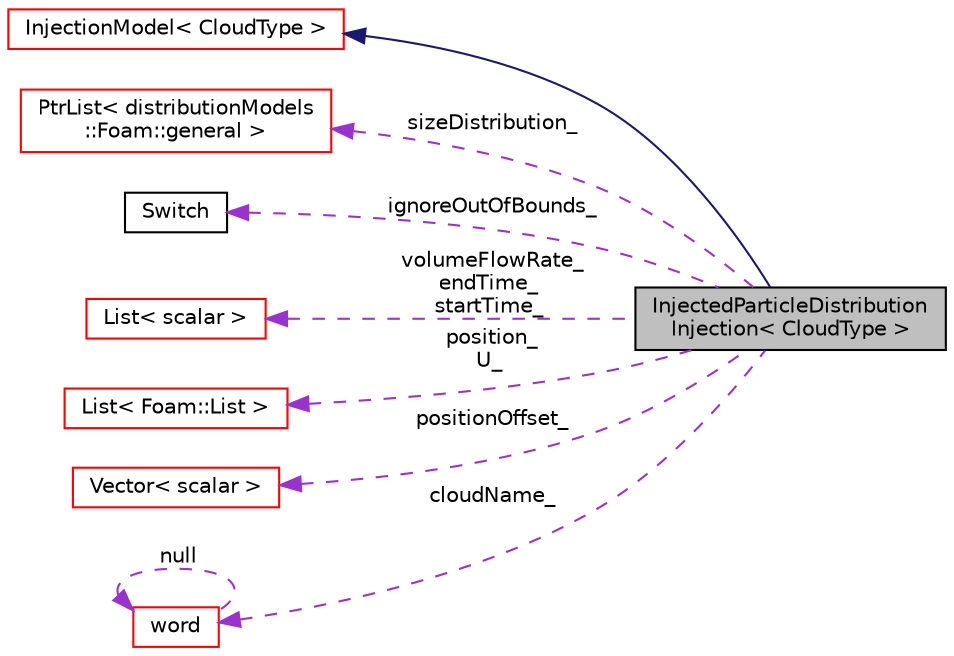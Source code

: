 digraph "InjectedParticleDistributionInjection&lt; CloudType &gt;"
{
  bgcolor="transparent";
  edge [fontname="Helvetica",fontsize="10",labelfontname="Helvetica",labelfontsize="10"];
  node [fontname="Helvetica",fontsize="10",shape=record];
  rankdir="LR";
  Node1 [label="InjectedParticleDistribution\lInjection\< CloudType \>",height=0.2,width=0.4,color="black", fillcolor="grey75", style="filled" fontcolor="black"];
  Node2 -> Node1 [dir="back",color="midnightblue",fontsize="10",style="solid",fontname="Helvetica"];
  Node2 [label="InjectionModel\< CloudType \>",height=0.2,width=0.4,color="red",URL="$classFoam_1_1InjectionModel.html",tooltip="Templated injection model class. "];
  Node3 -> Node1 [dir="back",color="darkorchid3",fontsize="10",style="dashed",label=" sizeDistribution_" ,fontname="Helvetica"];
  Node3 [label="PtrList\< distributionModels\l::Foam::general \>",height=0.2,width=0.4,color="red",URL="$classFoam_1_1PtrList.html"];
  Node4 -> Node1 [dir="back",color="darkorchid3",fontsize="10",style="dashed",label=" ignoreOutOfBounds_" ,fontname="Helvetica"];
  Node4 [label="Switch",height=0.2,width=0.4,color="black",URL="$classFoam_1_1Switch.html",tooltip="A simple wrapper around bool so that it can be read as a word: true/false, on/off, yes/no, y/n, t/f, or none. "];
  Node5 -> Node1 [dir="back",color="darkorchid3",fontsize="10",style="dashed",label=" volumeFlowRate_\nendTime_\nstartTime_" ,fontname="Helvetica"];
  Node5 [label="List\< scalar \>",height=0.2,width=0.4,color="red",URL="$classFoam_1_1List.html"];
  Node6 -> Node1 [dir="back",color="darkorchid3",fontsize="10",style="dashed",label=" position_\nU_" ,fontname="Helvetica"];
  Node6 [label="List\< Foam::List \>",height=0.2,width=0.4,color="red",URL="$classFoam_1_1List.html"];
  Node7 -> Node1 [dir="back",color="darkorchid3",fontsize="10",style="dashed",label=" positionOffset_" ,fontname="Helvetica"];
  Node7 [label="Vector\< scalar \>",height=0.2,width=0.4,color="red",URL="$classFoam_1_1Vector.html"];
  Node8 -> Node1 [dir="back",color="darkorchid3",fontsize="10",style="dashed",label=" cloudName_" ,fontname="Helvetica"];
  Node8 [label="word",height=0.2,width=0.4,color="red",URL="$classFoam_1_1word.html",tooltip="A class for handling words, derived from Foam::string. "];
  Node8 -> Node8 [dir="back",color="darkorchid3",fontsize="10",style="dashed",label=" null" ,fontname="Helvetica"];
}
